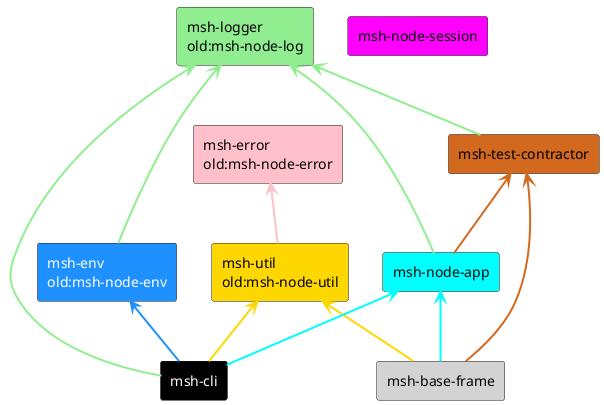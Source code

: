 @startuml
<style>
arrow {
  LineThickness 2
}
</style>
'skinparam shadowing false


!$node_error_color = pink
!$node_session_color = Magenta
!$node_util_color = gold
!$node_log_color = lightgreen
!$node_app_color = cyan
!$test_contractor_color = chocolate
!$node_env_color = DodgerBlue
!$base_frame_color = lightgray
!$cli_color = black
!$vision_color = orange


rectangle "msh-error\nold:msh-node-error" as node_error #$node_error_color

rectangle "msh-node-session" as node_session #$node_session_color
rectangle "msh-util\nold:msh-node-util" as node_util #$node_util_color
rectangle "msh-logger\nold:msh-node-log" as node_log #$node_log_color

rectangle "msh-node-app" as node_app #$node_app_color
rectangle "msh-test-contractor" as test_contractor #$test_contractor_color
rectangle "msh-env\nold:msh-node-env" as node_env #$node_env_color;text:white

rectangle "msh-base-frame" as base_frame #$base_frame_color
rectangle "msh-cli" as cli #$cli_color;text:white

'--------------

base_frame -up-> node_app #$node_app_color
base_frame -up-> node_util #$node_util_color
base_frame -up-> test_contractor #$test_contractor_color


node_app -up-> node_log #$node_log_color
node_app -up-> test_contractor #$test_contractor_color


cli -up-> node_app #$node_app_color
cli -up-> node_env #$node_env_color
cli -up-> node_log #$node_log_color
cli -up-> node_util #$node_util_color


node_env -up-> node_log #$node_log_color


test_contractor -up-> node_log #$node_log_color


node_util -up-> node_error #$node_error_color

@enduml
